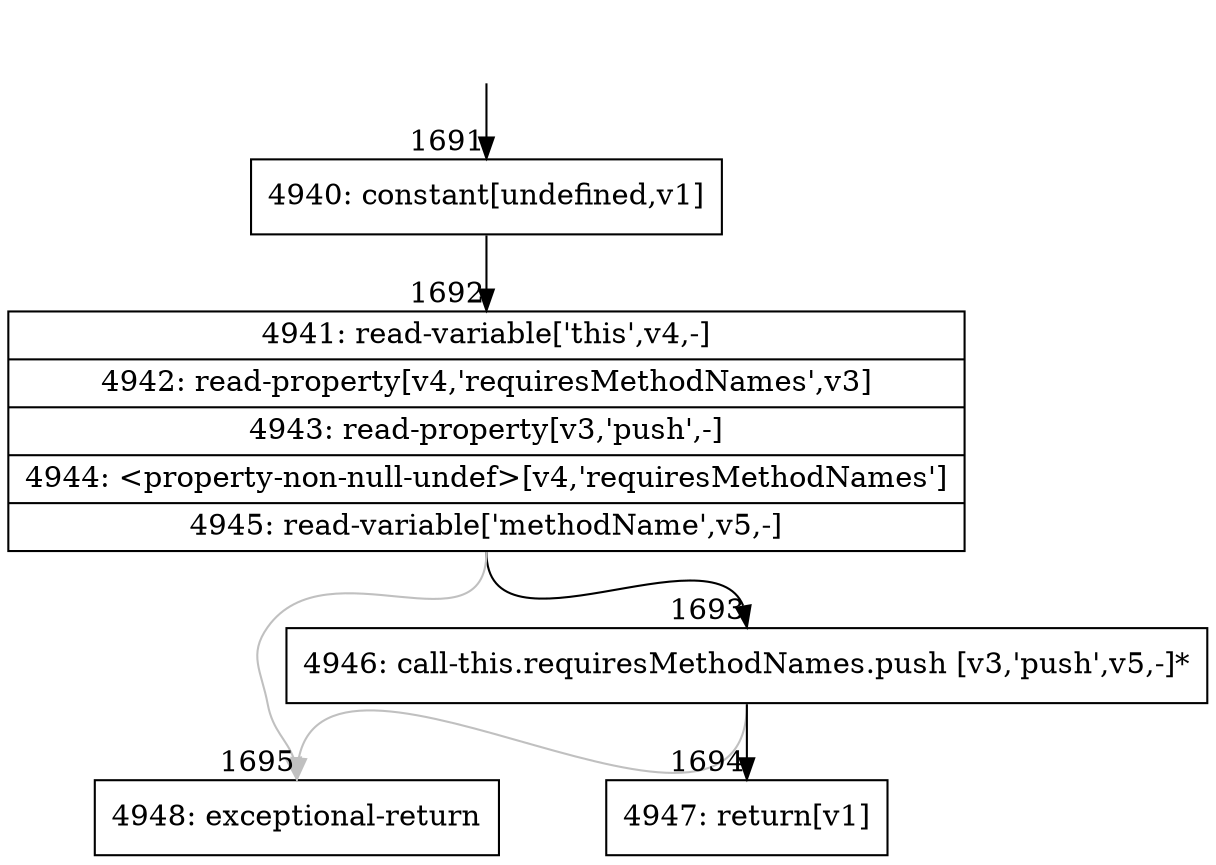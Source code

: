 digraph {
rankdir="TD"
BB_entry202[shape=none,label=""];
BB_entry202 -> BB1691 [tailport=s, headport=n, headlabel="    1691"]
BB1691 [shape=record label="{4940: constant[undefined,v1]}" ] 
BB1691 -> BB1692 [tailport=s, headport=n, headlabel="      1692"]
BB1692 [shape=record label="{4941: read-variable['this',v4,-]|4942: read-property[v4,'requiresMethodNames',v3]|4943: read-property[v3,'push',-]|4944: \<property-non-null-undef\>[v4,'requiresMethodNames']|4945: read-variable['methodName',v5,-]}" ] 
BB1692 -> BB1693 [tailport=s, headport=n, headlabel="      1693"]
BB1692 -> BB1695 [tailport=s, headport=n, color=gray, headlabel="      1695"]
BB1693 [shape=record label="{4946: call-this.requiresMethodNames.push [v3,'push',v5,-]*}" ] 
BB1693 -> BB1694 [tailport=s, headport=n, headlabel="      1694"]
BB1693 -> BB1695 [tailport=s, headport=n, color=gray]
BB1694 [shape=record label="{4947: return[v1]}" ] 
BB1695 [shape=record label="{4948: exceptional-return}" ] 
//#$~ 1954
}
